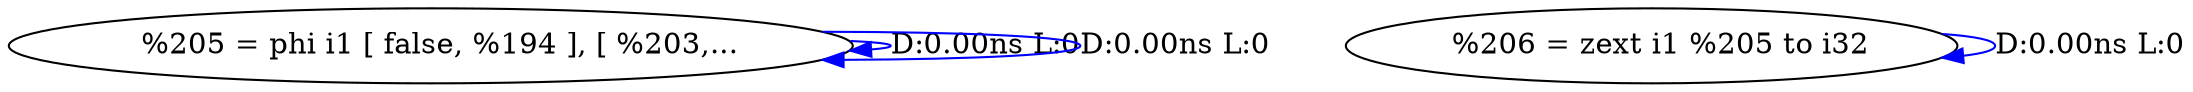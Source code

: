 digraph {
Node0x40baba0[label="  %205 = phi i1 [ false, %194 ], [ %203,..."];
Node0x40baba0 -> Node0x40baba0[label="D:0.00ns L:0",color=blue];
Node0x40baba0 -> Node0x40baba0[label="D:0.00ns L:0",color=blue];
Node0x40bac80[label="  %206 = zext i1 %205 to i32"];
Node0x40bac80 -> Node0x40bac80[label="D:0.00ns L:0",color=blue];
}
